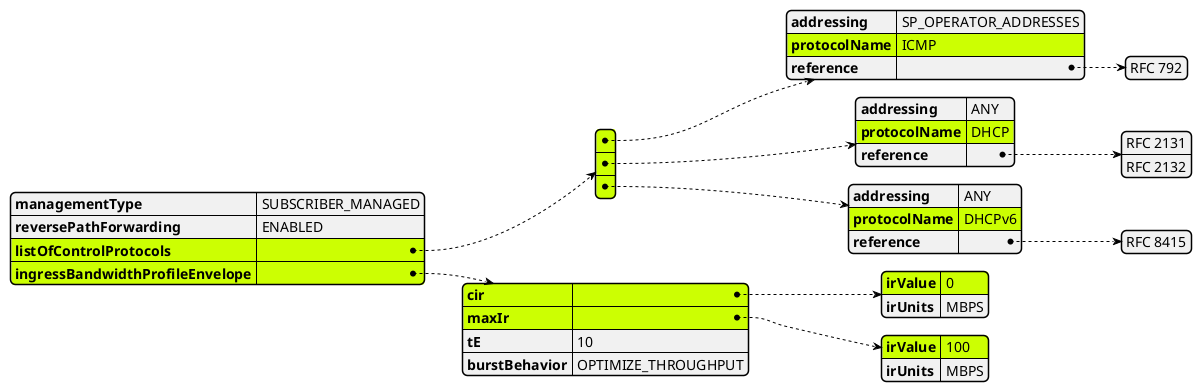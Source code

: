 @startjson
#highlight "listOfControlProtocols" 
#highlight "listOfControlProtocols" / "0"
#highlight "listOfControlProtocols" / "1"
#highlight "listOfControlProtocols" / "2"
#highlight "listOfControlProtocols" / "0" / "protocolName"
#highlight "listOfControlProtocols" / "1" / "protocolName"
#highlight "listOfControlProtocols" / "2" / "protocolName"

#highlight "ingressBandwidthProfileEnvelope"
#highlight "ingressBandwidthProfileEnvelope" / "cir" 
#highlight "ingressBandwidthProfileEnvelope" / "cir" / "irValue"
#highlight "ingressBandwidthProfileEnvelope" / "maxIr"
#highlight "ingressBandwidthProfileEnvelope" / "maxIr" / "irValue"


{
  "managementType": "SUBSCRIBER_MANAGED",
  "reversePathForwarding": "ENABLED",
  "listOfControlProtocols": [
    {
      "addressing": "SP_OPERATOR_ADDRESSES",
      "protocolName": "ICMP",
      "reference": ["RFC 792"]
    },
    {
      "addressing": "ANY",
      "protocolName": "DHCP",
      "reference": ["RFC 2131", "RFC 2132"]
    },
    {
      "addressing": "ANY",
      "protocolName": "DHCPv6",
      "reference": ["RFC 8415"]
    }
  ],
  "ingressBandwidthProfileEnvelope": {
    "cir": {
      "irValue": 0,
      "irUnits": "MBPS"
    },
    "maxIr": {
      "irValue": 100,
      "irUnits": "MBPS"
    },
    "tE": 10,
    "burstBehavior": "OPTIMIZE_THROUGHPUT"
  }
}
@endjson